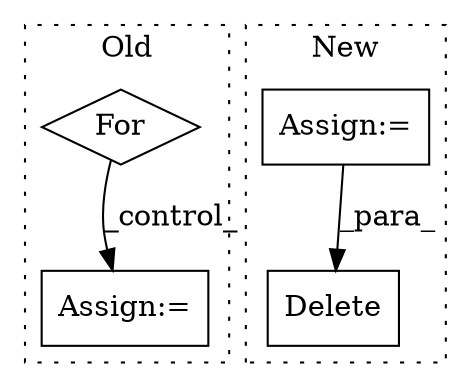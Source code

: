 digraph G {
subgraph cluster0 {
1 [label="For" a="107" s="3791,3819" l="4,22" shape="diamond"];
4 [label="Assign:=" a="68" s="3851" l="4" shape="box"];
label = "Old";
style="dotted";
}
subgraph cluster1 {
2 [label="Delete" a="101" s="3755" l="14" shape="box"];
3 [label="Assign:=" a="68" s="3403" l="3" shape="box"];
label = "New";
style="dotted";
}
1 -> 4 [label="_control_"];
3 -> 2 [label="_para_"];
}